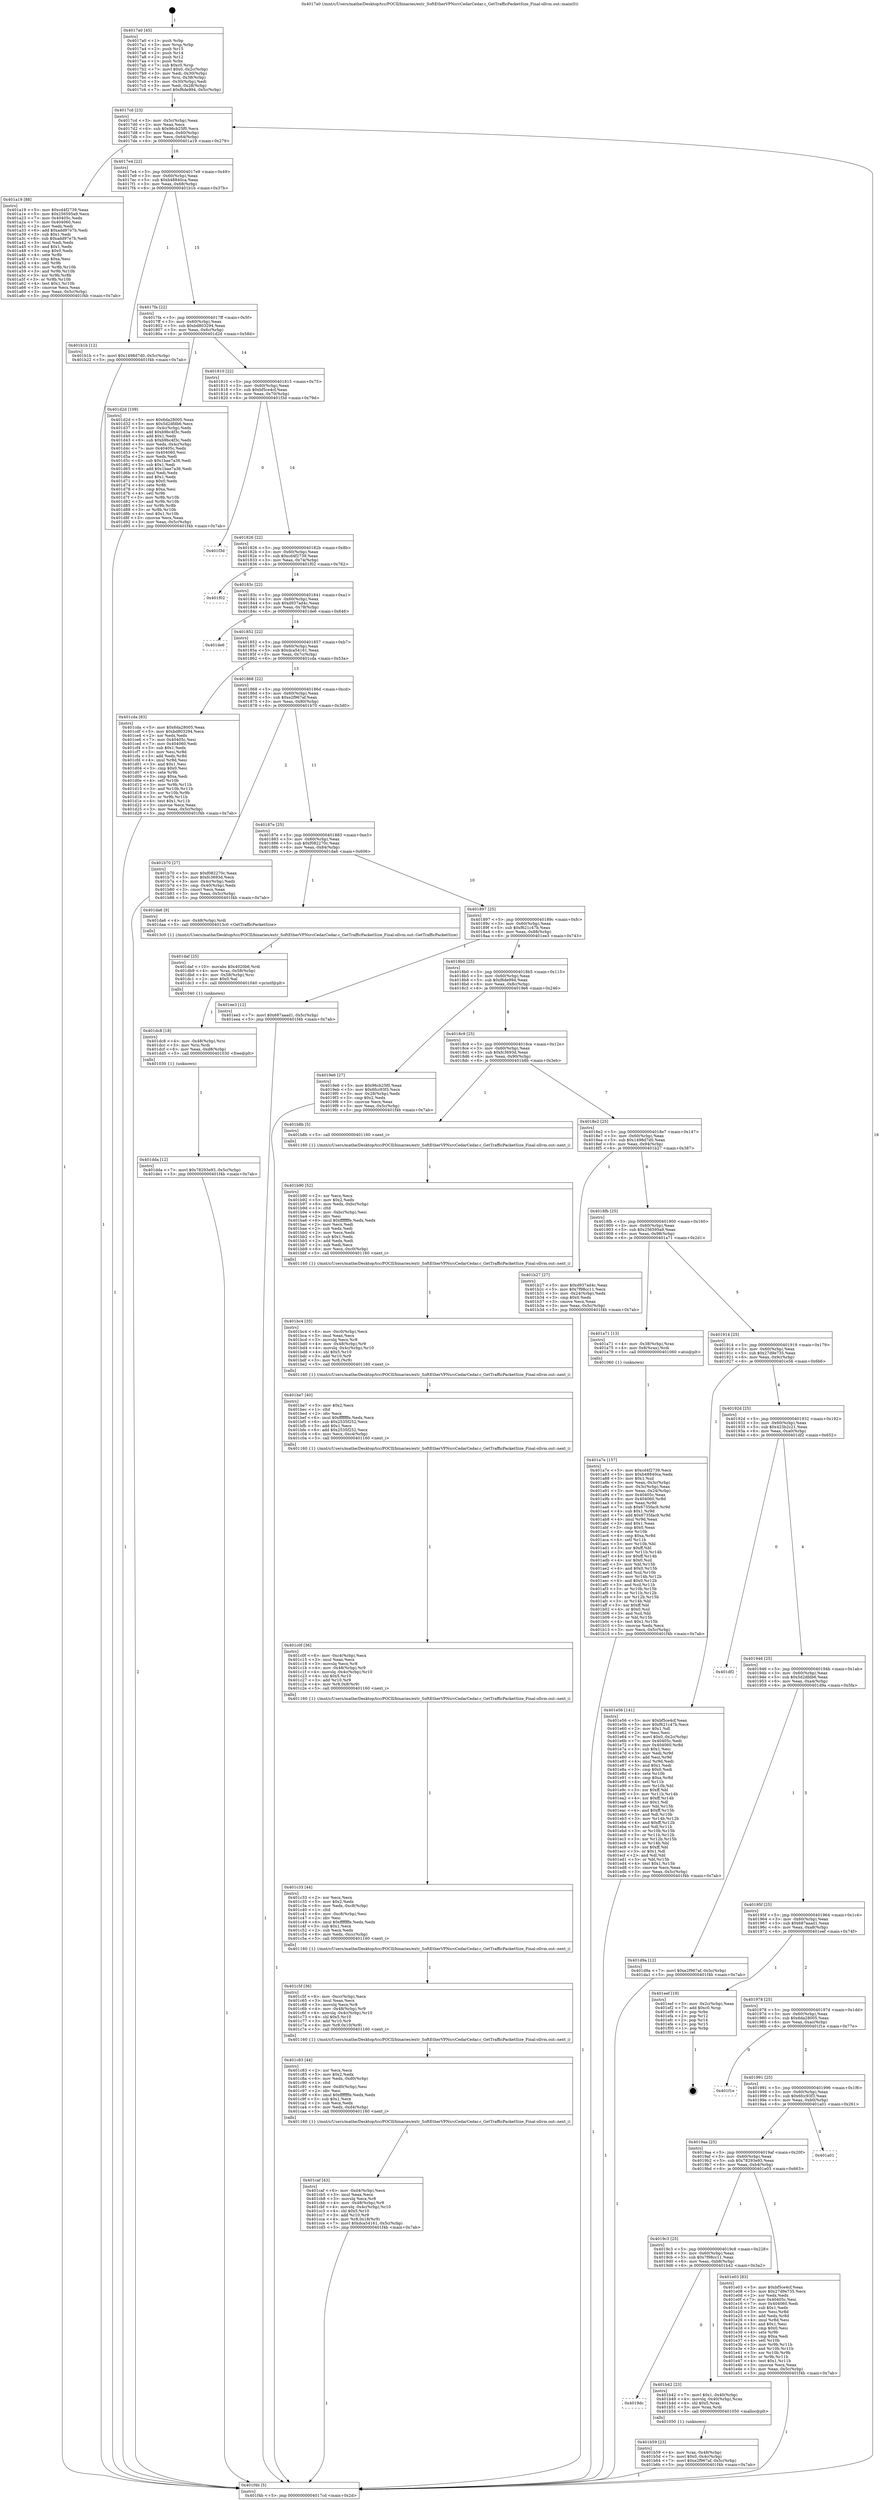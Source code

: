 digraph "0x4017a0" {
  label = "0x4017a0 (/mnt/c/Users/mathe/Desktop/tcc/POCII/binaries/extr_SoftEtherVPNsrcCedarCedar.c_GetTrafficPacketSize_Final-ollvm.out::main(0))"
  labelloc = "t"
  node[shape=record]

  Entry [label="",width=0.3,height=0.3,shape=circle,fillcolor=black,style=filled]
  "0x4017cd" [label="{
     0x4017cd [23]\l
     | [instrs]\l
     &nbsp;&nbsp;0x4017cd \<+3\>: mov -0x5c(%rbp),%eax\l
     &nbsp;&nbsp;0x4017d0 \<+2\>: mov %eax,%ecx\l
     &nbsp;&nbsp;0x4017d2 \<+6\>: sub $0x96cb25f0,%ecx\l
     &nbsp;&nbsp;0x4017d8 \<+3\>: mov %eax,-0x60(%rbp)\l
     &nbsp;&nbsp;0x4017db \<+3\>: mov %ecx,-0x64(%rbp)\l
     &nbsp;&nbsp;0x4017de \<+6\>: je 0000000000401a19 \<main+0x279\>\l
  }"]
  "0x401a19" [label="{
     0x401a19 [88]\l
     | [instrs]\l
     &nbsp;&nbsp;0x401a19 \<+5\>: mov $0xcd4f2739,%eax\l
     &nbsp;&nbsp;0x401a1e \<+5\>: mov $0x256595a9,%ecx\l
     &nbsp;&nbsp;0x401a23 \<+7\>: mov 0x40405c,%edx\l
     &nbsp;&nbsp;0x401a2a \<+7\>: mov 0x404060,%esi\l
     &nbsp;&nbsp;0x401a31 \<+2\>: mov %edx,%edi\l
     &nbsp;&nbsp;0x401a33 \<+6\>: add $0xadd97e7b,%edi\l
     &nbsp;&nbsp;0x401a39 \<+3\>: sub $0x1,%edi\l
     &nbsp;&nbsp;0x401a3c \<+6\>: sub $0xadd97e7b,%edi\l
     &nbsp;&nbsp;0x401a42 \<+3\>: imul %edi,%edx\l
     &nbsp;&nbsp;0x401a45 \<+3\>: and $0x1,%edx\l
     &nbsp;&nbsp;0x401a48 \<+3\>: cmp $0x0,%edx\l
     &nbsp;&nbsp;0x401a4b \<+4\>: sete %r8b\l
     &nbsp;&nbsp;0x401a4f \<+3\>: cmp $0xa,%esi\l
     &nbsp;&nbsp;0x401a52 \<+4\>: setl %r9b\l
     &nbsp;&nbsp;0x401a56 \<+3\>: mov %r8b,%r10b\l
     &nbsp;&nbsp;0x401a59 \<+3\>: and %r9b,%r10b\l
     &nbsp;&nbsp;0x401a5c \<+3\>: xor %r9b,%r8b\l
     &nbsp;&nbsp;0x401a5f \<+3\>: or %r8b,%r10b\l
     &nbsp;&nbsp;0x401a62 \<+4\>: test $0x1,%r10b\l
     &nbsp;&nbsp;0x401a66 \<+3\>: cmovne %ecx,%eax\l
     &nbsp;&nbsp;0x401a69 \<+3\>: mov %eax,-0x5c(%rbp)\l
     &nbsp;&nbsp;0x401a6c \<+5\>: jmp 0000000000401f4b \<main+0x7ab\>\l
  }"]
  "0x4017e4" [label="{
     0x4017e4 [22]\l
     | [instrs]\l
     &nbsp;&nbsp;0x4017e4 \<+5\>: jmp 00000000004017e9 \<main+0x49\>\l
     &nbsp;&nbsp;0x4017e9 \<+3\>: mov -0x60(%rbp),%eax\l
     &nbsp;&nbsp;0x4017ec \<+5\>: sub $0xb48840ca,%eax\l
     &nbsp;&nbsp;0x4017f1 \<+3\>: mov %eax,-0x68(%rbp)\l
     &nbsp;&nbsp;0x4017f4 \<+6\>: je 0000000000401b1b \<main+0x37b\>\l
  }"]
  Exit [label="",width=0.3,height=0.3,shape=circle,fillcolor=black,style=filled,peripheries=2]
  "0x401b1b" [label="{
     0x401b1b [12]\l
     | [instrs]\l
     &nbsp;&nbsp;0x401b1b \<+7\>: movl $0x1498d7d0,-0x5c(%rbp)\l
     &nbsp;&nbsp;0x401b22 \<+5\>: jmp 0000000000401f4b \<main+0x7ab\>\l
  }"]
  "0x4017fa" [label="{
     0x4017fa [22]\l
     | [instrs]\l
     &nbsp;&nbsp;0x4017fa \<+5\>: jmp 00000000004017ff \<main+0x5f\>\l
     &nbsp;&nbsp;0x4017ff \<+3\>: mov -0x60(%rbp),%eax\l
     &nbsp;&nbsp;0x401802 \<+5\>: sub $0xbd803294,%eax\l
     &nbsp;&nbsp;0x401807 \<+3\>: mov %eax,-0x6c(%rbp)\l
     &nbsp;&nbsp;0x40180a \<+6\>: je 0000000000401d2d \<main+0x58d\>\l
  }"]
  "0x401dda" [label="{
     0x401dda [12]\l
     | [instrs]\l
     &nbsp;&nbsp;0x401dda \<+7\>: movl $0x78293e93,-0x5c(%rbp)\l
     &nbsp;&nbsp;0x401de1 \<+5\>: jmp 0000000000401f4b \<main+0x7ab\>\l
  }"]
  "0x401d2d" [label="{
     0x401d2d [109]\l
     | [instrs]\l
     &nbsp;&nbsp;0x401d2d \<+5\>: mov $0x6da28005,%eax\l
     &nbsp;&nbsp;0x401d32 \<+5\>: mov $0x5d2dfdb6,%ecx\l
     &nbsp;&nbsp;0x401d37 \<+3\>: mov -0x4c(%rbp),%edx\l
     &nbsp;&nbsp;0x401d3a \<+6\>: add $0xb9bc4f3c,%edx\l
     &nbsp;&nbsp;0x401d40 \<+3\>: add $0x1,%edx\l
     &nbsp;&nbsp;0x401d43 \<+6\>: sub $0xb9bc4f3c,%edx\l
     &nbsp;&nbsp;0x401d49 \<+3\>: mov %edx,-0x4c(%rbp)\l
     &nbsp;&nbsp;0x401d4c \<+7\>: mov 0x40405c,%edx\l
     &nbsp;&nbsp;0x401d53 \<+7\>: mov 0x404060,%esi\l
     &nbsp;&nbsp;0x401d5a \<+2\>: mov %edx,%edi\l
     &nbsp;&nbsp;0x401d5c \<+6\>: sub $0x1bae7a36,%edi\l
     &nbsp;&nbsp;0x401d62 \<+3\>: sub $0x1,%edi\l
     &nbsp;&nbsp;0x401d65 \<+6\>: add $0x1bae7a36,%edi\l
     &nbsp;&nbsp;0x401d6b \<+3\>: imul %edi,%edx\l
     &nbsp;&nbsp;0x401d6e \<+3\>: and $0x1,%edx\l
     &nbsp;&nbsp;0x401d71 \<+3\>: cmp $0x0,%edx\l
     &nbsp;&nbsp;0x401d74 \<+4\>: sete %r8b\l
     &nbsp;&nbsp;0x401d78 \<+3\>: cmp $0xa,%esi\l
     &nbsp;&nbsp;0x401d7b \<+4\>: setl %r9b\l
     &nbsp;&nbsp;0x401d7f \<+3\>: mov %r8b,%r10b\l
     &nbsp;&nbsp;0x401d82 \<+3\>: and %r9b,%r10b\l
     &nbsp;&nbsp;0x401d85 \<+3\>: xor %r9b,%r8b\l
     &nbsp;&nbsp;0x401d88 \<+3\>: or %r8b,%r10b\l
     &nbsp;&nbsp;0x401d8b \<+4\>: test $0x1,%r10b\l
     &nbsp;&nbsp;0x401d8f \<+3\>: cmovne %ecx,%eax\l
     &nbsp;&nbsp;0x401d92 \<+3\>: mov %eax,-0x5c(%rbp)\l
     &nbsp;&nbsp;0x401d95 \<+5\>: jmp 0000000000401f4b \<main+0x7ab\>\l
  }"]
  "0x401810" [label="{
     0x401810 [22]\l
     | [instrs]\l
     &nbsp;&nbsp;0x401810 \<+5\>: jmp 0000000000401815 \<main+0x75\>\l
     &nbsp;&nbsp;0x401815 \<+3\>: mov -0x60(%rbp),%eax\l
     &nbsp;&nbsp;0x401818 \<+5\>: sub $0xbf5ce4cf,%eax\l
     &nbsp;&nbsp;0x40181d \<+3\>: mov %eax,-0x70(%rbp)\l
     &nbsp;&nbsp;0x401820 \<+6\>: je 0000000000401f3d \<main+0x79d\>\l
  }"]
  "0x401dc8" [label="{
     0x401dc8 [18]\l
     | [instrs]\l
     &nbsp;&nbsp;0x401dc8 \<+4\>: mov -0x48(%rbp),%rsi\l
     &nbsp;&nbsp;0x401dcc \<+3\>: mov %rsi,%rdi\l
     &nbsp;&nbsp;0x401dcf \<+6\>: mov %eax,-0xd8(%rbp)\l
     &nbsp;&nbsp;0x401dd5 \<+5\>: call 0000000000401030 \<free@plt\>\l
     | [calls]\l
     &nbsp;&nbsp;0x401030 \{1\} (unknown)\l
  }"]
  "0x401f3d" [label="{
     0x401f3d\l
  }", style=dashed]
  "0x401826" [label="{
     0x401826 [22]\l
     | [instrs]\l
     &nbsp;&nbsp;0x401826 \<+5\>: jmp 000000000040182b \<main+0x8b\>\l
     &nbsp;&nbsp;0x40182b \<+3\>: mov -0x60(%rbp),%eax\l
     &nbsp;&nbsp;0x40182e \<+5\>: sub $0xcd4f2739,%eax\l
     &nbsp;&nbsp;0x401833 \<+3\>: mov %eax,-0x74(%rbp)\l
     &nbsp;&nbsp;0x401836 \<+6\>: je 0000000000401f02 \<main+0x762\>\l
  }"]
  "0x401daf" [label="{
     0x401daf [25]\l
     | [instrs]\l
     &nbsp;&nbsp;0x401daf \<+10\>: movabs $0x4020b6,%rdi\l
     &nbsp;&nbsp;0x401db9 \<+4\>: mov %rax,-0x58(%rbp)\l
     &nbsp;&nbsp;0x401dbd \<+4\>: mov -0x58(%rbp),%rsi\l
     &nbsp;&nbsp;0x401dc1 \<+2\>: mov $0x0,%al\l
     &nbsp;&nbsp;0x401dc3 \<+5\>: call 0000000000401040 \<printf@plt\>\l
     | [calls]\l
     &nbsp;&nbsp;0x401040 \{1\} (unknown)\l
  }"]
  "0x401f02" [label="{
     0x401f02\l
  }", style=dashed]
  "0x40183c" [label="{
     0x40183c [22]\l
     | [instrs]\l
     &nbsp;&nbsp;0x40183c \<+5\>: jmp 0000000000401841 \<main+0xa1\>\l
     &nbsp;&nbsp;0x401841 \<+3\>: mov -0x60(%rbp),%eax\l
     &nbsp;&nbsp;0x401844 \<+5\>: sub $0xd937ad4c,%eax\l
     &nbsp;&nbsp;0x401849 \<+3\>: mov %eax,-0x78(%rbp)\l
     &nbsp;&nbsp;0x40184c \<+6\>: je 0000000000401de6 \<main+0x646\>\l
  }"]
  "0x401caf" [label="{
     0x401caf [43]\l
     | [instrs]\l
     &nbsp;&nbsp;0x401caf \<+6\>: mov -0xd4(%rbp),%ecx\l
     &nbsp;&nbsp;0x401cb5 \<+3\>: imul %eax,%ecx\l
     &nbsp;&nbsp;0x401cb8 \<+3\>: movslq %ecx,%r8\l
     &nbsp;&nbsp;0x401cbb \<+4\>: mov -0x48(%rbp),%r9\l
     &nbsp;&nbsp;0x401cbf \<+4\>: movslq -0x4c(%rbp),%r10\l
     &nbsp;&nbsp;0x401cc3 \<+4\>: shl $0x5,%r10\l
     &nbsp;&nbsp;0x401cc7 \<+3\>: add %r10,%r9\l
     &nbsp;&nbsp;0x401cca \<+4\>: mov %r8,0x18(%r9)\l
     &nbsp;&nbsp;0x401cce \<+7\>: movl $0xdca54161,-0x5c(%rbp)\l
     &nbsp;&nbsp;0x401cd5 \<+5\>: jmp 0000000000401f4b \<main+0x7ab\>\l
  }"]
  "0x401de6" [label="{
     0x401de6\l
  }", style=dashed]
  "0x401852" [label="{
     0x401852 [22]\l
     | [instrs]\l
     &nbsp;&nbsp;0x401852 \<+5\>: jmp 0000000000401857 \<main+0xb7\>\l
     &nbsp;&nbsp;0x401857 \<+3\>: mov -0x60(%rbp),%eax\l
     &nbsp;&nbsp;0x40185a \<+5\>: sub $0xdca54161,%eax\l
     &nbsp;&nbsp;0x40185f \<+3\>: mov %eax,-0x7c(%rbp)\l
     &nbsp;&nbsp;0x401862 \<+6\>: je 0000000000401cda \<main+0x53a\>\l
  }"]
  "0x401c83" [label="{
     0x401c83 [44]\l
     | [instrs]\l
     &nbsp;&nbsp;0x401c83 \<+2\>: xor %ecx,%ecx\l
     &nbsp;&nbsp;0x401c85 \<+5\>: mov $0x2,%edx\l
     &nbsp;&nbsp;0x401c8a \<+6\>: mov %edx,-0xd0(%rbp)\l
     &nbsp;&nbsp;0x401c90 \<+1\>: cltd\l
     &nbsp;&nbsp;0x401c91 \<+6\>: mov -0xd0(%rbp),%esi\l
     &nbsp;&nbsp;0x401c97 \<+2\>: idiv %esi\l
     &nbsp;&nbsp;0x401c99 \<+6\>: imul $0xfffffffe,%edx,%edx\l
     &nbsp;&nbsp;0x401c9f \<+3\>: sub $0x1,%ecx\l
     &nbsp;&nbsp;0x401ca2 \<+2\>: sub %ecx,%edx\l
     &nbsp;&nbsp;0x401ca4 \<+6\>: mov %edx,-0xd4(%rbp)\l
     &nbsp;&nbsp;0x401caa \<+5\>: call 0000000000401160 \<next_i\>\l
     | [calls]\l
     &nbsp;&nbsp;0x401160 \{1\} (/mnt/c/Users/mathe/Desktop/tcc/POCII/binaries/extr_SoftEtherVPNsrcCedarCedar.c_GetTrafficPacketSize_Final-ollvm.out::next_i)\l
  }"]
  "0x401cda" [label="{
     0x401cda [83]\l
     | [instrs]\l
     &nbsp;&nbsp;0x401cda \<+5\>: mov $0x6da28005,%eax\l
     &nbsp;&nbsp;0x401cdf \<+5\>: mov $0xbd803294,%ecx\l
     &nbsp;&nbsp;0x401ce4 \<+2\>: xor %edx,%edx\l
     &nbsp;&nbsp;0x401ce6 \<+7\>: mov 0x40405c,%esi\l
     &nbsp;&nbsp;0x401ced \<+7\>: mov 0x404060,%edi\l
     &nbsp;&nbsp;0x401cf4 \<+3\>: sub $0x1,%edx\l
     &nbsp;&nbsp;0x401cf7 \<+3\>: mov %esi,%r8d\l
     &nbsp;&nbsp;0x401cfa \<+3\>: add %edx,%r8d\l
     &nbsp;&nbsp;0x401cfd \<+4\>: imul %r8d,%esi\l
     &nbsp;&nbsp;0x401d01 \<+3\>: and $0x1,%esi\l
     &nbsp;&nbsp;0x401d04 \<+3\>: cmp $0x0,%esi\l
     &nbsp;&nbsp;0x401d07 \<+4\>: sete %r9b\l
     &nbsp;&nbsp;0x401d0b \<+3\>: cmp $0xa,%edi\l
     &nbsp;&nbsp;0x401d0e \<+4\>: setl %r10b\l
     &nbsp;&nbsp;0x401d12 \<+3\>: mov %r9b,%r11b\l
     &nbsp;&nbsp;0x401d15 \<+3\>: and %r10b,%r11b\l
     &nbsp;&nbsp;0x401d18 \<+3\>: xor %r10b,%r9b\l
     &nbsp;&nbsp;0x401d1b \<+3\>: or %r9b,%r11b\l
     &nbsp;&nbsp;0x401d1e \<+4\>: test $0x1,%r11b\l
     &nbsp;&nbsp;0x401d22 \<+3\>: cmovne %ecx,%eax\l
     &nbsp;&nbsp;0x401d25 \<+3\>: mov %eax,-0x5c(%rbp)\l
     &nbsp;&nbsp;0x401d28 \<+5\>: jmp 0000000000401f4b \<main+0x7ab\>\l
  }"]
  "0x401868" [label="{
     0x401868 [22]\l
     | [instrs]\l
     &nbsp;&nbsp;0x401868 \<+5\>: jmp 000000000040186d \<main+0xcd\>\l
     &nbsp;&nbsp;0x40186d \<+3\>: mov -0x60(%rbp),%eax\l
     &nbsp;&nbsp;0x401870 \<+5\>: sub $0xe2f967af,%eax\l
     &nbsp;&nbsp;0x401875 \<+3\>: mov %eax,-0x80(%rbp)\l
     &nbsp;&nbsp;0x401878 \<+6\>: je 0000000000401b70 \<main+0x3d0\>\l
  }"]
  "0x401c5f" [label="{
     0x401c5f [36]\l
     | [instrs]\l
     &nbsp;&nbsp;0x401c5f \<+6\>: mov -0xcc(%rbp),%ecx\l
     &nbsp;&nbsp;0x401c65 \<+3\>: imul %eax,%ecx\l
     &nbsp;&nbsp;0x401c68 \<+3\>: movslq %ecx,%r8\l
     &nbsp;&nbsp;0x401c6b \<+4\>: mov -0x48(%rbp),%r9\l
     &nbsp;&nbsp;0x401c6f \<+4\>: movslq -0x4c(%rbp),%r10\l
     &nbsp;&nbsp;0x401c73 \<+4\>: shl $0x5,%r10\l
     &nbsp;&nbsp;0x401c77 \<+3\>: add %r10,%r9\l
     &nbsp;&nbsp;0x401c7a \<+4\>: mov %r8,0x10(%r9)\l
     &nbsp;&nbsp;0x401c7e \<+5\>: call 0000000000401160 \<next_i\>\l
     | [calls]\l
     &nbsp;&nbsp;0x401160 \{1\} (/mnt/c/Users/mathe/Desktop/tcc/POCII/binaries/extr_SoftEtherVPNsrcCedarCedar.c_GetTrafficPacketSize_Final-ollvm.out::next_i)\l
  }"]
  "0x401b70" [label="{
     0x401b70 [27]\l
     | [instrs]\l
     &nbsp;&nbsp;0x401b70 \<+5\>: mov $0xf082270c,%eax\l
     &nbsp;&nbsp;0x401b75 \<+5\>: mov $0xfc3693d,%ecx\l
     &nbsp;&nbsp;0x401b7a \<+3\>: mov -0x4c(%rbp),%edx\l
     &nbsp;&nbsp;0x401b7d \<+3\>: cmp -0x40(%rbp),%edx\l
     &nbsp;&nbsp;0x401b80 \<+3\>: cmovl %ecx,%eax\l
     &nbsp;&nbsp;0x401b83 \<+3\>: mov %eax,-0x5c(%rbp)\l
     &nbsp;&nbsp;0x401b86 \<+5\>: jmp 0000000000401f4b \<main+0x7ab\>\l
  }"]
  "0x40187e" [label="{
     0x40187e [25]\l
     | [instrs]\l
     &nbsp;&nbsp;0x40187e \<+5\>: jmp 0000000000401883 \<main+0xe3\>\l
     &nbsp;&nbsp;0x401883 \<+3\>: mov -0x60(%rbp),%eax\l
     &nbsp;&nbsp;0x401886 \<+5\>: sub $0xf082270c,%eax\l
     &nbsp;&nbsp;0x40188b \<+6\>: mov %eax,-0x84(%rbp)\l
     &nbsp;&nbsp;0x401891 \<+6\>: je 0000000000401da6 \<main+0x606\>\l
  }"]
  "0x401c33" [label="{
     0x401c33 [44]\l
     | [instrs]\l
     &nbsp;&nbsp;0x401c33 \<+2\>: xor %ecx,%ecx\l
     &nbsp;&nbsp;0x401c35 \<+5\>: mov $0x2,%edx\l
     &nbsp;&nbsp;0x401c3a \<+6\>: mov %edx,-0xc8(%rbp)\l
     &nbsp;&nbsp;0x401c40 \<+1\>: cltd\l
     &nbsp;&nbsp;0x401c41 \<+6\>: mov -0xc8(%rbp),%esi\l
     &nbsp;&nbsp;0x401c47 \<+2\>: idiv %esi\l
     &nbsp;&nbsp;0x401c49 \<+6\>: imul $0xfffffffe,%edx,%edx\l
     &nbsp;&nbsp;0x401c4f \<+3\>: sub $0x1,%ecx\l
     &nbsp;&nbsp;0x401c52 \<+2\>: sub %ecx,%edx\l
     &nbsp;&nbsp;0x401c54 \<+6\>: mov %edx,-0xcc(%rbp)\l
     &nbsp;&nbsp;0x401c5a \<+5\>: call 0000000000401160 \<next_i\>\l
     | [calls]\l
     &nbsp;&nbsp;0x401160 \{1\} (/mnt/c/Users/mathe/Desktop/tcc/POCII/binaries/extr_SoftEtherVPNsrcCedarCedar.c_GetTrafficPacketSize_Final-ollvm.out::next_i)\l
  }"]
  "0x401da6" [label="{
     0x401da6 [9]\l
     | [instrs]\l
     &nbsp;&nbsp;0x401da6 \<+4\>: mov -0x48(%rbp),%rdi\l
     &nbsp;&nbsp;0x401daa \<+5\>: call 00000000004013c0 \<GetTrafficPacketSize\>\l
     | [calls]\l
     &nbsp;&nbsp;0x4013c0 \{1\} (/mnt/c/Users/mathe/Desktop/tcc/POCII/binaries/extr_SoftEtherVPNsrcCedarCedar.c_GetTrafficPacketSize_Final-ollvm.out::GetTrafficPacketSize)\l
  }"]
  "0x401897" [label="{
     0x401897 [25]\l
     | [instrs]\l
     &nbsp;&nbsp;0x401897 \<+5\>: jmp 000000000040189c \<main+0xfc\>\l
     &nbsp;&nbsp;0x40189c \<+3\>: mov -0x60(%rbp),%eax\l
     &nbsp;&nbsp;0x40189f \<+5\>: sub $0xf621c47b,%eax\l
     &nbsp;&nbsp;0x4018a4 \<+6\>: mov %eax,-0x88(%rbp)\l
     &nbsp;&nbsp;0x4018aa \<+6\>: je 0000000000401ee3 \<main+0x743\>\l
  }"]
  "0x401c0f" [label="{
     0x401c0f [36]\l
     | [instrs]\l
     &nbsp;&nbsp;0x401c0f \<+6\>: mov -0xc4(%rbp),%ecx\l
     &nbsp;&nbsp;0x401c15 \<+3\>: imul %eax,%ecx\l
     &nbsp;&nbsp;0x401c18 \<+3\>: movslq %ecx,%r8\l
     &nbsp;&nbsp;0x401c1b \<+4\>: mov -0x48(%rbp),%r9\l
     &nbsp;&nbsp;0x401c1f \<+4\>: movslq -0x4c(%rbp),%r10\l
     &nbsp;&nbsp;0x401c23 \<+4\>: shl $0x5,%r10\l
     &nbsp;&nbsp;0x401c27 \<+3\>: add %r10,%r9\l
     &nbsp;&nbsp;0x401c2a \<+4\>: mov %r8,0x8(%r9)\l
     &nbsp;&nbsp;0x401c2e \<+5\>: call 0000000000401160 \<next_i\>\l
     | [calls]\l
     &nbsp;&nbsp;0x401160 \{1\} (/mnt/c/Users/mathe/Desktop/tcc/POCII/binaries/extr_SoftEtherVPNsrcCedarCedar.c_GetTrafficPacketSize_Final-ollvm.out::next_i)\l
  }"]
  "0x401ee3" [label="{
     0x401ee3 [12]\l
     | [instrs]\l
     &nbsp;&nbsp;0x401ee3 \<+7\>: movl $0x687aaad1,-0x5c(%rbp)\l
     &nbsp;&nbsp;0x401eea \<+5\>: jmp 0000000000401f4b \<main+0x7ab\>\l
  }"]
  "0x4018b0" [label="{
     0x4018b0 [25]\l
     | [instrs]\l
     &nbsp;&nbsp;0x4018b0 \<+5\>: jmp 00000000004018b5 \<main+0x115\>\l
     &nbsp;&nbsp;0x4018b5 \<+3\>: mov -0x60(%rbp),%eax\l
     &nbsp;&nbsp;0x4018b8 \<+5\>: sub $0xf6de994,%eax\l
     &nbsp;&nbsp;0x4018bd \<+6\>: mov %eax,-0x8c(%rbp)\l
     &nbsp;&nbsp;0x4018c3 \<+6\>: je 00000000004019e6 \<main+0x246\>\l
  }"]
  "0x401be7" [label="{
     0x401be7 [40]\l
     | [instrs]\l
     &nbsp;&nbsp;0x401be7 \<+5\>: mov $0x2,%ecx\l
     &nbsp;&nbsp;0x401bec \<+1\>: cltd\l
     &nbsp;&nbsp;0x401bed \<+2\>: idiv %ecx\l
     &nbsp;&nbsp;0x401bef \<+6\>: imul $0xfffffffe,%edx,%ecx\l
     &nbsp;&nbsp;0x401bf5 \<+6\>: sub $0x2535f252,%ecx\l
     &nbsp;&nbsp;0x401bfb \<+3\>: add $0x1,%ecx\l
     &nbsp;&nbsp;0x401bfe \<+6\>: add $0x2535f252,%ecx\l
     &nbsp;&nbsp;0x401c04 \<+6\>: mov %ecx,-0xc4(%rbp)\l
     &nbsp;&nbsp;0x401c0a \<+5\>: call 0000000000401160 \<next_i\>\l
     | [calls]\l
     &nbsp;&nbsp;0x401160 \{1\} (/mnt/c/Users/mathe/Desktop/tcc/POCII/binaries/extr_SoftEtherVPNsrcCedarCedar.c_GetTrafficPacketSize_Final-ollvm.out::next_i)\l
  }"]
  "0x4019e6" [label="{
     0x4019e6 [27]\l
     | [instrs]\l
     &nbsp;&nbsp;0x4019e6 \<+5\>: mov $0x96cb25f0,%eax\l
     &nbsp;&nbsp;0x4019eb \<+5\>: mov $0x6fcc93f3,%ecx\l
     &nbsp;&nbsp;0x4019f0 \<+3\>: mov -0x28(%rbp),%edx\l
     &nbsp;&nbsp;0x4019f3 \<+3\>: cmp $0x2,%edx\l
     &nbsp;&nbsp;0x4019f6 \<+3\>: cmovne %ecx,%eax\l
     &nbsp;&nbsp;0x4019f9 \<+3\>: mov %eax,-0x5c(%rbp)\l
     &nbsp;&nbsp;0x4019fc \<+5\>: jmp 0000000000401f4b \<main+0x7ab\>\l
  }"]
  "0x4018c9" [label="{
     0x4018c9 [25]\l
     | [instrs]\l
     &nbsp;&nbsp;0x4018c9 \<+5\>: jmp 00000000004018ce \<main+0x12e\>\l
     &nbsp;&nbsp;0x4018ce \<+3\>: mov -0x60(%rbp),%eax\l
     &nbsp;&nbsp;0x4018d1 \<+5\>: sub $0xfc3693d,%eax\l
     &nbsp;&nbsp;0x4018d6 \<+6\>: mov %eax,-0x90(%rbp)\l
     &nbsp;&nbsp;0x4018dc \<+6\>: je 0000000000401b8b \<main+0x3eb\>\l
  }"]
  "0x401f4b" [label="{
     0x401f4b [5]\l
     | [instrs]\l
     &nbsp;&nbsp;0x401f4b \<+5\>: jmp 00000000004017cd \<main+0x2d\>\l
  }"]
  "0x4017a0" [label="{
     0x4017a0 [45]\l
     | [instrs]\l
     &nbsp;&nbsp;0x4017a0 \<+1\>: push %rbp\l
     &nbsp;&nbsp;0x4017a1 \<+3\>: mov %rsp,%rbp\l
     &nbsp;&nbsp;0x4017a4 \<+2\>: push %r15\l
     &nbsp;&nbsp;0x4017a6 \<+2\>: push %r14\l
     &nbsp;&nbsp;0x4017a8 \<+2\>: push %r12\l
     &nbsp;&nbsp;0x4017aa \<+1\>: push %rbx\l
     &nbsp;&nbsp;0x4017ab \<+7\>: sub $0xc0,%rsp\l
     &nbsp;&nbsp;0x4017b2 \<+7\>: movl $0x0,-0x2c(%rbp)\l
     &nbsp;&nbsp;0x4017b9 \<+3\>: mov %edi,-0x30(%rbp)\l
     &nbsp;&nbsp;0x4017bc \<+4\>: mov %rsi,-0x38(%rbp)\l
     &nbsp;&nbsp;0x4017c0 \<+3\>: mov -0x30(%rbp),%edi\l
     &nbsp;&nbsp;0x4017c3 \<+3\>: mov %edi,-0x28(%rbp)\l
     &nbsp;&nbsp;0x4017c6 \<+7\>: movl $0xf6de994,-0x5c(%rbp)\l
  }"]
  "0x401bc4" [label="{
     0x401bc4 [35]\l
     | [instrs]\l
     &nbsp;&nbsp;0x401bc4 \<+6\>: mov -0xc0(%rbp),%ecx\l
     &nbsp;&nbsp;0x401bca \<+3\>: imul %eax,%ecx\l
     &nbsp;&nbsp;0x401bcd \<+3\>: movslq %ecx,%r8\l
     &nbsp;&nbsp;0x401bd0 \<+4\>: mov -0x48(%rbp),%r9\l
     &nbsp;&nbsp;0x401bd4 \<+4\>: movslq -0x4c(%rbp),%r10\l
     &nbsp;&nbsp;0x401bd8 \<+4\>: shl $0x5,%r10\l
     &nbsp;&nbsp;0x401bdc \<+3\>: add %r10,%r9\l
     &nbsp;&nbsp;0x401bdf \<+3\>: mov %r8,(%r9)\l
     &nbsp;&nbsp;0x401be2 \<+5\>: call 0000000000401160 \<next_i\>\l
     | [calls]\l
     &nbsp;&nbsp;0x401160 \{1\} (/mnt/c/Users/mathe/Desktop/tcc/POCII/binaries/extr_SoftEtherVPNsrcCedarCedar.c_GetTrafficPacketSize_Final-ollvm.out::next_i)\l
  }"]
  "0x401b8b" [label="{
     0x401b8b [5]\l
     | [instrs]\l
     &nbsp;&nbsp;0x401b8b \<+5\>: call 0000000000401160 \<next_i\>\l
     | [calls]\l
     &nbsp;&nbsp;0x401160 \{1\} (/mnt/c/Users/mathe/Desktop/tcc/POCII/binaries/extr_SoftEtherVPNsrcCedarCedar.c_GetTrafficPacketSize_Final-ollvm.out::next_i)\l
  }"]
  "0x4018e2" [label="{
     0x4018e2 [25]\l
     | [instrs]\l
     &nbsp;&nbsp;0x4018e2 \<+5\>: jmp 00000000004018e7 \<main+0x147\>\l
     &nbsp;&nbsp;0x4018e7 \<+3\>: mov -0x60(%rbp),%eax\l
     &nbsp;&nbsp;0x4018ea \<+5\>: sub $0x1498d7d0,%eax\l
     &nbsp;&nbsp;0x4018ef \<+6\>: mov %eax,-0x94(%rbp)\l
     &nbsp;&nbsp;0x4018f5 \<+6\>: je 0000000000401b27 \<main+0x387\>\l
  }"]
  "0x401b90" [label="{
     0x401b90 [52]\l
     | [instrs]\l
     &nbsp;&nbsp;0x401b90 \<+2\>: xor %ecx,%ecx\l
     &nbsp;&nbsp;0x401b92 \<+5\>: mov $0x2,%edx\l
     &nbsp;&nbsp;0x401b97 \<+6\>: mov %edx,-0xbc(%rbp)\l
     &nbsp;&nbsp;0x401b9d \<+1\>: cltd\l
     &nbsp;&nbsp;0x401b9e \<+6\>: mov -0xbc(%rbp),%esi\l
     &nbsp;&nbsp;0x401ba4 \<+2\>: idiv %esi\l
     &nbsp;&nbsp;0x401ba6 \<+6\>: imul $0xfffffffe,%edx,%edx\l
     &nbsp;&nbsp;0x401bac \<+2\>: mov %ecx,%edi\l
     &nbsp;&nbsp;0x401bae \<+2\>: sub %edx,%edi\l
     &nbsp;&nbsp;0x401bb0 \<+2\>: mov %ecx,%edx\l
     &nbsp;&nbsp;0x401bb2 \<+3\>: sub $0x1,%edx\l
     &nbsp;&nbsp;0x401bb5 \<+2\>: add %edx,%edi\l
     &nbsp;&nbsp;0x401bb7 \<+2\>: sub %edi,%ecx\l
     &nbsp;&nbsp;0x401bb9 \<+6\>: mov %ecx,-0xc0(%rbp)\l
     &nbsp;&nbsp;0x401bbf \<+5\>: call 0000000000401160 \<next_i\>\l
     | [calls]\l
     &nbsp;&nbsp;0x401160 \{1\} (/mnt/c/Users/mathe/Desktop/tcc/POCII/binaries/extr_SoftEtherVPNsrcCedarCedar.c_GetTrafficPacketSize_Final-ollvm.out::next_i)\l
  }"]
  "0x401b27" [label="{
     0x401b27 [27]\l
     | [instrs]\l
     &nbsp;&nbsp;0x401b27 \<+5\>: mov $0xd937ad4c,%eax\l
     &nbsp;&nbsp;0x401b2c \<+5\>: mov $0x7f98cc11,%ecx\l
     &nbsp;&nbsp;0x401b31 \<+3\>: mov -0x24(%rbp),%edx\l
     &nbsp;&nbsp;0x401b34 \<+3\>: cmp $0x0,%edx\l
     &nbsp;&nbsp;0x401b37 \<+3\>: cmove %ecx,%eax\l
     &nbsp;&nbsp;0x401b3a \<+3\>: mov %eax,-0x5c(%rbp)\l
     &nbsp;&nbsp;0x401b3d \<+5\>: jmp 0000000000401f4b \<main+0x7ab\>\l
  }"]
  "0x4018fb" [label="{
     0x4018fb [25]\l
     | [instrs]\l
     &nbsp;&nbsp;0x4018fb \<+5\>: jmp 0000000000401900 \<main+0x160\>\l
     &nbsp;&nbsp;0x401900 \<+3\>: mov -0x60(%rbp),%eax\l
     &nbsp;&nbsp;0x401903 \<+5\>: sub $0x256595a9,%eax\l
     &nbsp;&nbsp;0x401908 \<+6\>: mov %eax,-0x98(%rbp)\l
     &nbsp;&nbsp;0x40190e \<+6\>: je 0000000000401a71 \<main+0x2d1\>\l
  }"]
  "0x401b59" [label="{
     0x401b59 [23]\l
     | [instrs]\l
     &nbsp;&nbsp;0x401b59 \<+4\>: mov %rax,-0x48(%rbp)\l
     &nbsp;&nbsp;0x401b5d \<+7\>: movl $0x0,-0x4c(%rbp)\l
     &nbsp;&nbsp;0x401b64 \<+7\>: movl $0xe2f967af,-0x5c(%rbp)\l
     &nbsp;&nbsp;0x401b6b \<+5\>: jmp 0000000000401f4b \<main+0x7ab\>\l
  }"]
  "0x401a71" [label="{
     0x401a71 [13]\l
     | [instrs]\l
     &nbsp;&nbsp;0x401a71 \<+4\>: mov -0x38(%rbp),%rax\l
     &nbsp;&nbsp;0x401a75 \<+4\>: mov 0x8(%rax),%rdi\l
     &nbsp;&nbsp;0x401a79 \<+5\>: call 0000000000401060 \<atoi@plt\>\l
     | [calls]\l
     &nbsp;&nbsp;0x401060 \{1\} (unknown)\l
  }"]
  "0x401914" [label="{
     0x401914 [25]\l
     | [instrs]\l
     &nbsp;&nbsp;0x401914 \<+5\>: jmp 0000000000401919 \<main+0x179\>\l
     &nbsp;&nbsp;0x401919 \<+3\>: mov -0x60(%rbp),%eax\l
     &nbsp;&nbsp;0x40191c \<+5\>: sub $0x27d9e735,%eax\l
     &nbsp;&nbsp;0x401921 \<+6\>: mov %eax,-0x9c(%rbp)\l
     &nbsp;&nbsp;0x401927 \<+6\>: je 0000000000401e56 \<main+0x6b6\>\l
  }"]
  "0x401a7e" [label="{
     0x401a7e [157]\l
     | [instrs]\l
     &nbsp;&nbsp;0x401a7e \<+5\>: mov $0xcd4f2739,%ecx\l
     &nbsp;&nbsp;0x401a83 \<+5\>: mov $0xb48840ca,%edx\l
     &nbsp;&nbsp;0x401a88 \<+3\>: mov $0x1,%sil\l
     &nbsp;&nbsp;0x401a8b \<+3\>: mov %eax,-0x3c(%rbp)\l
     &nbsp;&nbsp;0x401a8e \<+3\>: mov -0x3c(%rbp),%eax\l
     &nbsp;&nbsp;0x401a91 \<+3\>: mov %eax,-0x24(%rbp)\l
     &nbsp;&nbsp;0x401a94 \<+7\>: mov 0x40405c,%eax\l
     &nbsp;&nbsp;0x401a9b \<+8\>: mov 0x404060,%r8d\l
     &nbsp;&nbsp;0x401aa3 \<+3\>: mov %eax,%r9d\l
     &nbsp;&nbsp;0x401aa6 \<+7\>: sub $0x6735fac9,%r9d\l
     &nbsp;&nbsp;0x401aad \<+4\>: sub $0x1,%r9d\l
     &nbsp;&nbsp;0x401ab1 \<+7\>: add $0x6735fac9,%r9d\l
     &nbsp;&nbsp;0x401ab8 \<+4\>: imul %r9d,%eax\l
     &nbsp;&nbsp;0x401abc \<+3\>: and $0x1,%eax\l
     &nbsp;&nbsp;0x401abf \<+3\>: cmp $0x0,%eax\l
     &nbsp;&nbsp;0x401ac2 \<+4\>: sete %r10b\l
     &nbsp;&nbsp;0x401ac6 \<+4\>: cmp $0xa,%r8d\l
     &nbsp;&nbsp;0x401aca \<+4\>: setl %r11b\l
     &nbsp;&nbsp;0x401ace \<+3\>: mov %r10b,%bl\l
     &nbsp;&nbsp;0x401ad1 \<+3\>: xor $0xff,%bl\l
     &nbsp;&nbsp;0x401ad4 \<+3\>: mov %r11b,%r14b\l
     &nbsp;&nbsp;0x401ad7 \<+4\>: xor $0xff,%r14b\l
     &nbsp;&nbsp;0x401adb \<+4\>: xor $0x0,%sil\l
     &nbsp;&nbsp;0x401adf \<+3\>: mov %bl,%r15b\l
     &nbsp;&nbsp;0x401ae2 \<+4\>: and $0x0,%r15b\l
     &nbsp;&nbsp;0x401ae6 \<+3\>: and %sil,%r10b\l
     &nbsp;&nbsp;0x401ae9 \<+3\>: mov %r14b,%r12b\l
     &nbsp;&nbsp;0x401aec \<+4\>: and $0x0,%r12b\l
     &nbsp;&nbsp;0x401af0 \<+3\>: and %sil,%r11b\l
     &nbsp;&nbsp;0x401af3 \<+3\>: or %r10b,%r15b\l
     &nbsp;&nbsp;0x401af6 \<+3\>: or %r11b,%r12b\l
     &nbsp;&nbsp;0x401af9 \<+3\>: xor %r12b,%r15b\l
     &nbsp;&nbsp;0x401afc \<+3\>: or %r14b,%bl\l
     &nbsp;&nbsp;0x401aff \<+3\>: xor $0xff,%bl\l
     &nbsp;&nbsp;0x401b02 \<+4\>: or $0x0,%sil\l
     &nbsp;&nbsp;0x401b06 \<+3\>: and %sil,%bl\l
     &nbsp;&nbsp;0x401b09 \<+3\>: or %bl,%r15b\l
     &nbsp;&nbsp;0x401b0c \<+4\>: test $0x1,%r15b\l
     &nbsp;&nbsp;0x401b10 \<+3\>: cmovne %edx,%ecx\l
     &nbsp;&nbsp;0x401b13 \<+3\>: mov %ecx,-0x5c(%rbp)\l
     &nbsp;&nbsp;0x401b16 \<+5\>: jmp 0000000000401f4b \<main+0x7ab\>\l
  }"]
  "0x4019dc" [label="{
     0x4019dc\l
  }", style=dashed]
  "0x401e56" [label="{
     0x401e56 [141]\l
     | [instrs]\l
     &nbsp;&nbsp;0x401e56 \<+5\>: mov $0xbf5ce4cf,%eax\l
     &nbsp;&nbsp;0x401e5b \<+5\>: mov $0xf621c47b,%ecx\l
     &nbsp;&nbsp;0x401e60 \<+2\>: mov $0x1,%dl\l
     &nbsp;&nbsp;0x401e62 \<+2\>: xor %esi,%esi\l
     &nbsp;&nbsp;0x401e64 \<+7\>: movl $0x0,-0x2c(%rbp)\l
     &nbsp;&nbsp;0x401e6b \<+7\>: mov 0x40405c,%edi\l
     &nbsp;&nbsp;0x401e72 \<+8\>: mov 0x404060,%r8d\l
     &nbsp;&nbsp;0x401e7a \<+3\>: sub $0x1,%esi\l
     &nbsp;&nbsp;0x401e7d \<+3\>: mov %edi,%r9d\l
     &nbsp;&nbsp;0x401e80 \<+3\>: add %esi,%r9d\l
     &nbsp;&nbsp;0x401e83 \<+4\>: imul %r9d,%edi\l
     &nbsp;&nbsp;0x401e87 \<+3\>: and $0x1,%edi\l
     &nbsp;&nbsp;0x401e8a \<+3\>: cmp $0x0,%edi\l
     &nbsp;&nbsp;0x401e8d \<+4\>: sete %r10b\l
     &nbsp;&nbsp;0x401e91 \<+4\>: cmp $0xa,%r8d\l
     &nbsp;&nbsp;0x401e95 \<+4\>: setl %r11b\l
     &nbsp;&nbsp;0x401e99 \<+3\>: mov %r10b,%bl\l
     &nbsp;&nbsp;0x401e9c \<+3\>: xor $0xff,%bl\l
     &nbsp;&nbsp;0x401e9f \<+3\>: mov %r11b,%r14b\l
     &nbsp;&nbsp;0x401ea2 \<+4\>: xor $0xff,%r14b\l
     &nbsp;&nbsp;0x401ea6 \<+3\>: xor $0x1,%dl\l
     &nbsp;&nbsp;0x401ea9 \<+3\>: mov %bl,%r15b\l
     &nbsp;&nbsp;0x401eac \<+4\>: and $0xff,%r15b\l
     &nbsp;&nbsp;0x401eb0 \<+3\>: and %dl,%r10b\l
     &nbsp;&nbsp;0x401eb3 \<+3\>: mov %r14b,%r12b\l
     &nbsp;&nbsp;0x401eb6 \<+4\>: and $0xff,%r12b\l
     &nbsp;&nbsp;0x401eba \<+3\>: and %dl,%r11b\l
     &nbsp;&nbsp;0x401ebd \<+3\>: or %r10b,%r15b\l
     &nbsp;&nbsp;0x401ec0 \<+3\>: or %r11b,%r12b\l
     &nbsp;&nbsp;0x401ec3 \<+3\>: xor %r12b,%r15b\l
     &nbsp;&nbsp;0x401ec6 \<+3\>: or %r14b,%bl\l
     &nbsp;&nbsp;0x401ec9 \<+3\>: xor $0xff,%bl\l
     &nbsp;&nbsp;0x401ecc \<+3\>: or $0x1,%dl\l
     &nbsp;&nbsp;0x401ecf \<+2\>: and %dl,%bl\l
     &nbsp;&nbsp;0x401ed1 \<+3\>: or %bl,%r15b\l
     &nbsp;&nbsp;0x401ed4 \<+4\>: test $0x1,%r15b\l
     &nbsp;&nbsp;0x401ed8 \<+3\>: cmovne %ecx,%eax\l
     &nbsp;&nbsp;0x401edb \<+3\>: mov %eax,-0x5c(%rbp)\l
     &nbsp;&nbsp;0x401ede \<+5\>: jmp 0000000000401f4b \<main+0x7ab\>\l
  }"]
  "0x40192d" [label="{
     0x40192d [25]\l
     | [instrs]\l
     &nbsp;&nbsp;0x40192d \<+5\>: jmp 0000000000401932 \<main+0x192\>\l
     &nbsp;&nbsp;0x401932 \<+3\>: mov -0x60(%rbp),%eax\l
     &nbsp;&nbsp;0x401935 \<+5\>: sub $0x423b2c21,%eax\l
     &nbsp;&nbsp;0x40193a \<+6\>: mov %eax,-0xa0(%rbp)\l
     &nbsp;&nbsp;0x401940 \<+6\>: je 0000000000401df2 \<main+0x652\>\l
  }"]
  "0x401b42" [label="{
     0x401b42 [23]\l
     | [instrs]\l
     &nbsp;&nbsp;0x401b42 \<+7\>: movl $0x1,-0x40(%rbp)\l
     &nbsp;&nbsp;0x401b49 \<+4\>: movslq -0x40(%rbp),%rax\l
     &nbsp;&nbsp;0x401b4d \<+4\>: shl $0x5,%rax\l
     &nbsp;&nbsp;0x401b51 \<+3\>: mov %rax,%rdi\l
     &nbsp;&nbsp;0x401b54 \<+5\>: call 0000000000401050 \<malloc@plt\>\l
     | [calls]\l
     &nbsp;&nbsp;0x401050 \{1\} (unknown)\l
  }"]
  "0x401df2" [label="{
     0x401df2\l
  }", style=dashed]
  "0x401946" [label="{
     0x401946 [25]\l
     | [instrs]\l
     &nbsp;&nbsp;0x401946 \<+5\>: jmp 000000000040194b \<main+0x1ab\>\l
     &nbsp;&nbsp;0x40194b \<+3\>: mov -0x60(%rbp),%eax\l
     &nbsp;&nbsp;0x40194e \<+5\>: sub $0x5d2dfdb6,%eax\l
     &nbsp;&nbsp;0x401953 \<+6\>: mov %eax,-0xa4(%rbp)\l
     &nbsp;&nbsp;0x401959 \<+6\>: je 0000000000401d9a \<main+0x5fa\>\l
  }"]
  "0x4019c3" [label="{
     0x4019c3 [25]\l
     | [instrs]\l
     &nbsp;&nbsp;0x4019c3 \<+5\>: jmp 00000000004019c8 \<main+0x228\>\l
     &nbsp;&nbsp;0x4019c8 \<+3\>: mov -0x60(%rbp),%eax\l
     &nbsp;&nbsp;0x4019cb \<+5\>: sub $0x7f98cc11,%eax\l
     &nbsp;&nbsp;0x4019d0 \<+6\>: mov %eax,-0xb8(%rbp)\l
     &nbsp;&nbsp;0x4019d6 \<+6\>: je 0000000000401b42 \<main+0x3a2\>\l
  }"]
  "0x401d9a" [label="{
     0x401d9a [12]\l
     | [instrs]\l
     &nbsp;&nbsp;0x401d9a \<+7\>: movl $0xe2f967af,-0x5c(%rbp)\l
     &nbsp;&nbsp;0x401da1 \<+5\>: jmp 0000000000401f4b \<main+0x7ab\>\l
  }"]
  "0x40195f" [label="{
     0x40195f [25]\l
     | [instrs]\l
     &nbsp;&nbsp;0x40195f \<+5\>: jmp 0000000000401964 \<main+0x1c4\>\l
     &nbsp;&nbsp;0x401964 \<+3\>: mov -0x60(%rbp),%eax\l
     &nbsp;&nbsp;0x401967 \<+5\>: sub $0x687aaad1,%eax\l
     &nbsp;&nbsp;0x40196c \<+6\>: mov %eax,-0xa8(%rbp)\l
     &nbsp;&nbsp;0x401972 \<+6\>: je 0000000000401eef \<main+0x74f\>\l
  }"]
  "0x401e03" [label="{
     0x401e03 [83]\l
     | [instrs]\l
     &nbsp;&nbsp;0x401e03 \<+5\>: mov $0xbf5ce4cf,%eax\l
     &nbsp;&nbsp;0x401e08 \<+5\>: mov $0x27d9e735,%ecx\l
     &nbsp;&nbsp;0x401e0d \<+2\>: xor %edx,%edx\l
     &nbsp;&nbsp;0x401e0f \<+7\>: mov 0x40405c,%esi\l
     &nbsp;&nbsp;0x401e16 \<+7\>: mov 0x404060,%edi\l
     &nbsp;&nbsp;0x401e1d \<+3\>: sub $0x1,%edx\l
     &nbsp;&nbsp;0x401e20 \<+3\>: mov %esi,%r8d\l
     &nbsp;&nbsp;0x401e23 \<+3\>: add %edx,%r8d\l
     &nbsp;&nbsp;0x401e26 \<+4\>: imul %r8d,%esi\l
     &nbsp;&nbsp;0x401e2a \<+3\>: and $0x1,%esi\l
     &nbsp;&nbsp;0x401e2d \<+3\>: cmp $0x0,%esi\l
     &nbsp;&nbsp;0x401e30 \<+4\>: sete %r9b\l
     &nbsp;&nbsp;0x401e34 \<+3\>: cmp $0xa,%edi\l
     &nbsp;&nbsp;0x401e37 \<+4\>: setl %r10b\l
     &nbsp;&nbsp;0x401e3b \<+3\>: mov %r9b,%r11b\l
     &nbsp;&nbsp;0x401e3e \<+3\>: and %r10b,%r11b\l
     &nbsp;&nbsp;0x401e41 \<+3\>: xor %r10b,%r9b\l
     &nbsp;&nbsp;0x401e44 \<+3\>: or %r9b,%r11b\l
     &nbsp;&nbsp;0x401e47 \<+4\>: test $0x1,%r11b\l
     &nbsp;&nbsp;0x401e4b \<+3\>: cmovne %ecx,%eax\l
     &nbsp;&nbsp;0x401e4e \<+3\>: mov %eax,-0x5c(%rbp)\l
     &nbsp;&nbsp;0x401e51 \<+5\>: jmp 0000000000401f4b \<main+0x7ab\>\l
  }"]
  "0x401eef" [label="{
     0x401eef [19]\l
     | [instrs]\l
     &nbsp;&nbsp;0x401eef \<+3\>: mov -0x2c(%rbp),%eax\l
     &nbsp;&nbsp;0x401ef2 \<+7\>: add $0xc0,%rsp\l
     &nbsp;&nbsp;0x401ef9 \<+1\>: pop %rbx\l
     &nbsp;&nbsp;0x401efa \<+2\>: pop %r12\l
     &nbsp;&nbsp;0x401efc \<+2\>: pop %r14\l
     &nbsp;&nbsp;0x401efe \<+2\>: pop %r15\l
     &nbsp;&nbsp;0x401f00 \<+1\>: pop %rbp\l
     &nbsp;&nbsp;0x401f01 \<+1\>: ret\l
  }"]
  "0x401978" [label="{
     0x401978 [25]\l
     | [instrs]\l
     &nbsp;&nbsp;0x401978 \<+5\>: jmp 000000000040197d \<main+0x1dd\>\l
     &nbsp;&nbsp;0x40197d \<+3\>: mov -0x60(%rbp),%eax\l
     &nbsp;&nbsp;0x401980 \<+5\>: sub $0x6da28005,%eax\l
     &nbsp;&nbsp;0x401985 \<+6\>: mov %eax,-0xac(%rbp)\l
     &nbsp;&nbsp;0x40198b \<+6\>: je 0000000000401f1e \<main+0x77e\>\l
  }"]
  "0x4019aa" [label="{
     0x4019aa [25]\l
     | [instrs]\l
     &nbsp;&nbsp;0x4019aa \<+5\>: jmp 00000000004019af \<main+0x20f\>\l
     &nbsp;&nbsp;0x4019af \<+3\>: mov -0x60(%rbp),%eax\l
     &nbsp;&nbsp;0x4019b2 \<+5\>: sub $0x78293e93,%eax\l
     &nbsp;&nbsp;0x4019b7 \<+6\>: mov %eax,-0xb4(%rbp)\l
     &nbsp;&nbsp;0x4019bd \<+6\>: je 0000000000401e03 \<main+0x663\>\l
  }"]
  "0x401f1e" [label="{
     0x401f1e\l
  }", style=dashed]
  "0x401991" [label="{
     0x401991 [25]\l
     | [instrs]\l
     &nbsp;&nbsp;0x401991 \<+5\>: jmp 0000000000401996 \<main+0x1f6\>\l
     &nbsp;&nbsp;0x401996 \<+3\>: mov -0x60(%rbp),%eax\l
     &nbsp;&nbsp;0x401999 \<+5\>: sub $0x6fcc93f3,%eax\l
     &nbsp;&nbsp;0x40199e \<+6\>: mov %eax,-0xb0(%rbp)\l
     &nbsp;&nbsp;0x4019a4 \<+6\>: je 0000000000401a01 \<main+0x261\>\l
  }"]
  "0x401a01" [label="{
     0x401a01\l
  }", style=dashed]
  Entry -> "0x4017a0" [label=" 1"]
  "0x4017cd" -> "0x401a19" [label=" 1"]
  "0x4017cd" -> "0x4017e4" [label=" 16"]
  "0x401eef" -> Exit [label=" 1"]
  "0x4017e4" -> "0x401b1b" [label=" 1"]
  "0x4017e4" -> "0x4017fa" [label=" 15"]
  "0x401ee3" -> "0x401f4b" [label=" 1"]
  "0x4017fa" -> "0x401d2d" [label=" 1"]
  "0x4017fa" -> "0x401810" [label=" 14"]
  "0x401e56" -> "0x401f4b" [label=" 1"]
  "0x401810" -> "0x401f3d" [label=" 0"]
  "0x401810" -> "0x401826" [label=" 14"]
  "0x401e03" -> "0x401f4b" [label=" 1"]
  "0x401826" -> "0x401f02" [label=" 0"]
  "0x401826" -> "0x40183c" [label=" 14"]
  "0x401dda" -> "0x401f4b" [label=" 1"]
  "0x40183c" -> "0x401de6" [label=" 0"]
  "0x40183c" -> "0x401852" [label=" 14"]
  "0x401dc8" -> "0x401dda" [label=" 1"]
  "0x401852" -> "0x401cda" [label=" 1"]
  "0x401852" -> "0x401868" [label=" 13"]
  "0x401daf" -> "0x401dc8" [label=" 1"]
  "0x401868" -> "0x401b70" [label=" 2"]
  "0x401868" -> "0x40187e" [label=" 11"]
  "0x401da6" -> "0x401daf" [label=" 1"]
  "0x40187e" -> "0x401da6" [label=" 1"]
  "0x40187e" -> "0x401897" [label=" 10"]
  "0x401d9a" -> "0x401f4b" [label=" 1"]
  "0x401897" -> "0x401ee3" [label=" 1"]
  "0x401897" -> "0x4018b0" [label=" 9"]
  "0x401d2d" -> "0x401f4b" [label=" 1"]
  "0x4018b0" -> "0x4019e6" [label=" 1"]
  "0x4018b0" -> "0x4018c9" [label=" 8"]
  "0x4019e6" -> "0x401f4b" [label=" 1"]
  "0x4017a0" -> "0x4017cd" [label=" 1"]
  "0x401f4b" -> "0x4017cd" [label=" 16"]
  "0x401a19" -> "0x401f4b" [label=" 1"]
  "0x401cda" -> "0x401f4b" [label=" 1"]
  "0x4018c9" -> "0x401b8b" [label=" 1"]
  "0x4018c9" -> "0x4018e2" [label=" 7"]
  "0x401caf" -> "0x401f4b" [label=" 1"]
  "0x4018e2" -> "0x401b27" [label=" 1"]
  "0x4018e2" -> "0x4018fb" [label=" 6"]
  "0x401c83" -> "0x401caf" [label=" 1"]
  "0x4018fb" -> "0x401a71" [label=" 1"]
  "0x4018fb" -> "0x401914" [label=" 5"]
  "0x401a71" -> "0x401a7e" [label=" 1"]
  "0x401a7e" -> "0x401f4b" [label=" 1"]
  "0x401b1b" -> "0x401f4b" [label=" 1"]
  "0x401b27" -> "0x401f4b" [label=" 1"]
  "0x401c5f" -> "0x401c83" [label=" 1"]
  "0x401914" -> "0x401e56" [label=" 1"]
  "0x401914" -> "0x40192d" [label=" 4"]
  "0x401c33" -> "0x401c5f" [label=" 1"]
  "0x40192d" -> "0x401df2" [label=" 0"]
  "0x40192d" -> "0x401946" [label=" 4"]
  "0x401c0f" -> "0x401c33" [label=" 1"]
  "0x401946" -> "0x401d9a" [label=" 1"]
  "0x401946" -> "0x40195f" [label=" 3"]
  "0x401bc4" -> "0x401be7" [label=" 1"]
  "0x40195f" -> "0x401eef" [label=" 1"]
  "0x40195f" -> "0x401978" [label=" 2"]
  "0x401b90" -> "0x401bc4" [label=" 1"]
  "0x401978" -> "0x401f1e" [label=" 0"]
  "0x401978" -> "0x401991" [label=" 2"]
  "0x401b70" -> "0x401f4b" [label=" 2"]
  "0x401991" -> "0x401a01" [label=" 0"]
  "0x401991" -> "0x4019aa" [label=" 2"]
  "0x401b8b" -> "0x401b90" [label=" 1"]
  "0x4019aa" -> "0x401e03" [label=" 1"]
  "0x4019aa" -> "0x4019c3" [label=" 1"]
  "0x401be7" -> "0x401c0f" [label=" 1"]
  "0x4019c3" -> "0x401b42" [label=" 1"]
  "0x4019c3" -> "0x4019dc" [label=" 0"]
  "0x401b42" -> "0x401b59" [label=" 1"]
  "0x401b59" -> "0x401f4b" [label=" 1"]
}
